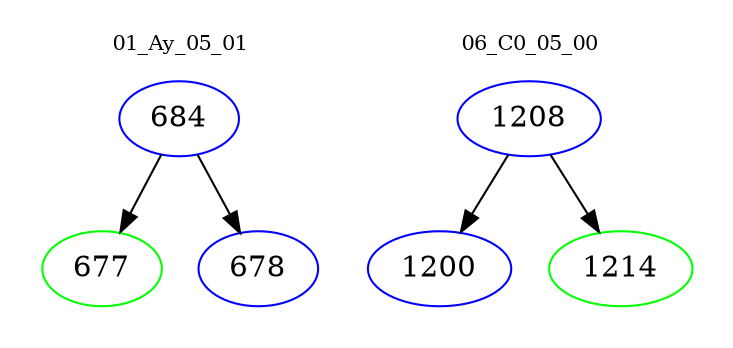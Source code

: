 digraph{
subgraph cluster_0 {
color = white
label = "01_Ay_05_01";
fontsize=10;
T0_684 [label="684", color="blue"]
T0_684 -> T0_677 [color="black"]
T0_677 [label="677", color="green"]
T0_684 -> T0_678 [color="black"]
T0_678 [label="678", color="blue"]
}
subgraph cluster_1 {
color = white
label = "06_C0_05_00";
fontsize=10;
T1_1208 [label="1208", color="blue"]
T1_1208 -> T1_1200 [color="black"]
T1_1200 [label="1200", color="blue"]
T1_1208 -> T1_1214 [color="black"]
T1_1214 [label="1214", color="green"]
}
}
